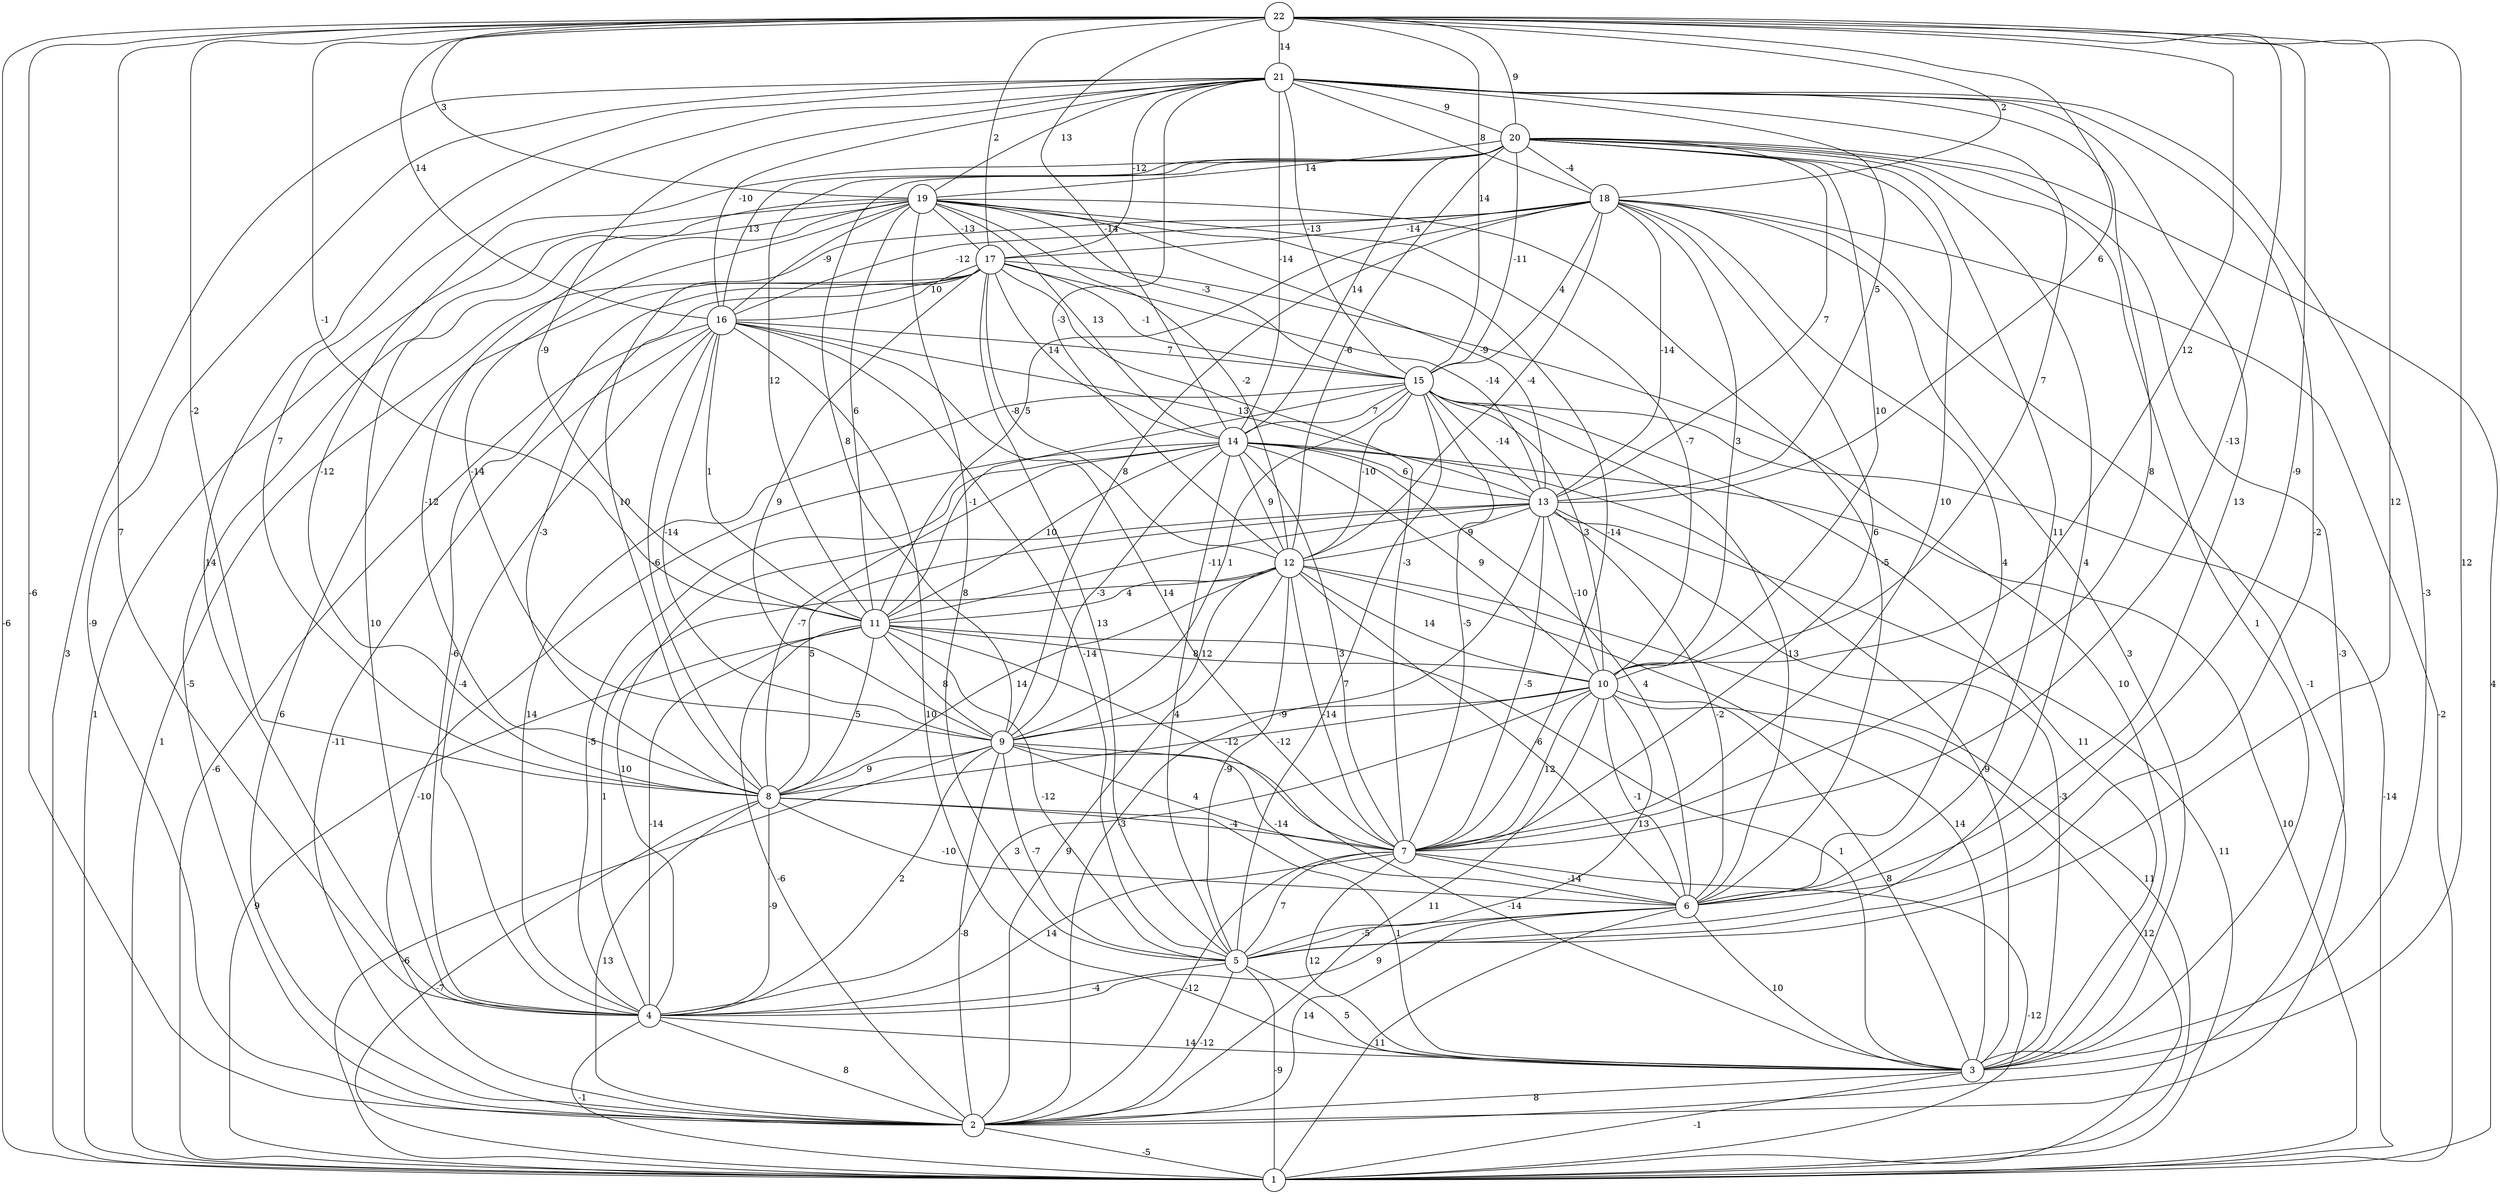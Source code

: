 graph { 
	 fontname="Helvetica,Arial,sans-serif" 
	 node [shape = circle]; 
	 22 -- 1 [label = "-6"];
	 22 -- 2 [label = "-6"];
	 22 -- 3 [label = "12"];
	 22 -- 4 [label = "7"];
	 22 -- 5 [label = "12"];
	 22 -- 6 [label = "-9"];
	 22 -- 7 [label = "-13"];
	 22 -- 8 [label = "-2"];
	 22 -- 10 [label = "12"];
	 22 -- 11 [label = "-1"];
	 22 -- 13 [label = "6"];
	 22 -- 14 [label = "-14"];
	 22 -- 15 [label = "14"];
	 22 -- 16 [label = "14"];
	 22 -- 17 [label = "2"];
	 22 -- 18 [label = "2"];
	 22 -- 19 [label = "3"];
	 22 -- 20 [label = "9"];
	 22 -- 21 [label = "14"];
	 21 -- 1 [label = "3"];
	 21 -- 2 [label = "-9"];
	 21 -- 3 [label = "-3"];
	 21 -- 4 [label = "14"];
	 21 -- 5 [label = "-2"];
	 21 -- 6 [label = "13"];
	 21 -- 7 [label = "8"];
	 21 -- 8 [label = "7"];
	 21 -- 10 [label = "7"];
	 21 -- 11 [label = "-9"];
	 21 -- 12 [label = "-3"];
	 21 -- 13 [label = "5"];
	 21 -- 14 [label = "-14"];
	 21 -- 15 [label = "-13"];
	 21 -- 16 [label = "-10"];
	 21 -- 17 [label = "-12"];
	 21 -- 18 [label = "8"];
	 21 -- 19 [label = "13"];
	 21 -- 20 [label = "9"];
	 20 -- 1 [label = "4"];
	 20 -- 2 [label = "-3"];
	 20 -- 3 [label = "1"];
	 20 -- 5 [label = "4"];
	 20 -- 6 [label = "11"];
	 20 -- 7 [label = "10"];
	 20 -- 8 [label = "-12"];
	 20 -- 9 [label = "8"];
	 20 -- 10 [label = "10"];
	 20 -- 11 [label = "12"];
	 20 -- 12 [label = "-6"];
	 20 -- 13 [label = "7"];
	 20 -- 14 [label = "14"];
	 20 -- 15 [label = "-11"];
	 20 -- 16 [label = "13"];
	 20 -- 18 [label = "-4"];
	 20 -- 19 [label = "14"];
	 19 -- 1 [label = "1"];
	 19 -- 2 [label = "-5"];
	 19 -- 4 [label = "10"];
	 19 -- 5 [label = "8"];
	 19 -- 6 [label = "-5"];
	 19 -- 7 [label = "-14"];
	 19 -- 8 [label = "-12"];
	 19 -- 9 [label = "-14"];
	 19 -- 10 [label = "-7"];
	 19 -- 11 [label = "6"];
	 19 -- 12 [label = "-2"];
	 19 -- 13 [label = "-9"];
	 19 -- 14 [label = "13"];
	 19 -- 15 [label = "-3"];
	 19 -- 16 [label = "-9"];
	 19 -- 17 [label = "-13"];
	 18 -- 1 [label = "-2"];
	 18 -- 2 [label = "-1"];
	 18 -- 3 [label = "3"];
	 18 -- 6 [label = "4"];
	 18 -- 7 [label = "6"];
	 18 -- 8 [label = "10"];
	 18 -- 9 [label = "8"];
	 18 -- 10 [label = "3"];
	 18 -- 11 [label = "5"];
	 18 -- 12 [label = "-4"];
	 18 -- 13 [label = "-14"];
	 18 -- 15 [label = "4"];
	 18 -- 16 [label = "-12"];
	 18 -- 17 [label = "-14"];
	 17 -- 1 [label = "1"];
	 17 -- 2 [label = "6"];
	 17 -- 3 [label = "10"];
	 17 -- 4 [label = "-6"];
	 17 -- 5 [label = "13"];
	 17 -- 7 [label = "-3"];
	 17 -- 8 [label = "-3"];
	 17 -- 9 [label = "9"];
	 17 -- 12 [label = "-8"];
	 17 -- 13 [label = "-14"];
	 17 -- 14 [label = "14"];
	 17 -- 15 [label = "-1"];
	 17 -- 16 [label = "10"];
	 16 -- 1 [label = "-6"];
	 16 -- 2 [label = "-11"];
	 16 -- 3 [label = "10"];
	 16 -- 4 [label = "-4"];
	 16 -- 5 [label = "-14"];
	 16 -- 7 [label = "14"];
	 16 -- 8 [label = "-6"];
	 16 -- 9 [label = "-14"];
	 16 -- 11 [label = "1"];
	 16 -- 13 [label = "13"];
	 16 -- 15 [label = "7"];
	 15 -- 1 [label = "-14"];
	 15 -- 3 [label = "11"];
	 15 -- 4 [label = "14"];
	 15 -- 5 [label = "7"];
	 15 -- 6 [label = "13"];
	 15 -- 7 [label = "-5"];
	 15 -- 9 [label = "1"];
	 15 -- 10 [label = "3"];
	 15 -- 11 [label = "-1"];
	 15 -- 12 [label = "-10"];
	 15 -- 13 [label = "-14"];
	 15 -- 14 [label = "7"];
	 14 -- 1 [label = "10"];
	 14 -- 2 [label = "-10"];
	 14 -- 3 [label = "-9"];
	 14 -- 4 [label = "-5"];
	 14 -- 5 [label = "4"];
	 14 -- 6 [label = "4"];
	 14 -- 7 [label = "3"];
	 14 -- 8 [label = "-7"];
	 14 -- 9 [label = "-3"];
	 14 -- 10 [label = "9"];
	 14 -- 11 [label = "10"];
	 14 -- 12 [label = "9"];
	 14 -- 13 [label = "6"];
	 13 -- 1 [label = "11"];
	 13 -- 2 [label = "-3"];
	 13 -- 3 [label = "-3"];
	 13 -- 4 [label = "10"];
	 13 -- 6 [label = "-2"];
	 13 -- 7 [label = "-5"];
	 13 -- 8 [label = "5"];
	 13 -- 10 [label = "-10"];
	 13 -- 11 [label = "-11"];
	 13 -- 12 [label = "-9"];
	 12 -- 1 [label = "11"];
	 12 -- 2 [label = "9"];
	 12 -- 3 [label = "14"];
	 12 -- 4 [label = "1"];
	 12 -- 5 [label = "-9"];
	 12 -- 6 [label = "-6"];
	 12 -- 7 [label = "-14"];
	 12 -- 8 [label = "14"];
	 12 -- 9 [label = "12"];
	 12 -- 10 [label = "14"];
	 12 -- 11 [label = "4"];
	 11 -- 1 [label = "9"];
	 11 -- 2 [label = "-6"];
	 11 -- 3 [label = "1"];
	 11 -- 4 [label = "-14"];
	 11 -- 5 [label = "-12"];
	 11 -- 7 [label = "-12"];
	 11 -- 8 [label = "5"];
	 11 -- 9 [label = "8"];
	 11 -- 10 [label = "8"];
	 10 -- 1 [label = "12"];
	 10 -- 2 [label = "11"];
	 10 -- 3 [label = "8"];
	 10 -- 4 [label = "3"];
	 10 -- 5 [label = "13"];
	 10 -- 6 [label = "-1"];
	 10 -- 7 [label = "12"];
	 10 -- 8 [label = "-12"];
	 10 -- 9 [label = "-9"];
	 9 -- 1 [label = "-6"];
	 9 -- 2 [label = "-8"];
	 9 -- 3 [label = "-14"];
	 9 -- 4 [label = "2"];
	 9 -- 5 [label = "-7"];
	 9 -- 6 [label = "-14"];
	 9 -- 7 [label = "4"];
	 9 -- 8 [label = "9"];
	 8 -- 1 [label = "-7"];
	 8 -- 2 [label = "13"];
	 8 -- 3 [label = "1"];
	 8 -- 4 [label = "-9"];
	 8 -- 6 [label = "-10"];
	 8 -- 7 [label = "-4"];
	 7 -- 1 [label = "-12"];
	 7 -- 2 [label = "-12"];
	 7 -- 3 [label = "12"];
	 7 -- 4 [label = "14"];
	 7 -- 5 [label = "7"];
	 7 -- 6 [label = "-14"];
	 6 -- 1 [label = "11"];
	 6 -- 2 [label = "14"];
	 6 -- 3 [label = "10"];
	 6 -- 4 [label = "9"];
	 6 -- 5 [label = "-5"];
	 5 -- 1 [label = "-9"];
	 5 -- 2 [label = "-12"];
	 5 -- 3 [label = "5"];
	 5 -- 4 [label = "-4"];
	 4 -- 1 [label = "-1"];
	 4 -- 2 [label = "8"];
	 4 -- 3 [label = "14"];
	 3 -- 1 [label = "-1"];
	 3 -- 2 [label = "8"];
	 2 -- 1 [label = "-5"];
	 1;
	 2;
	 3;
	 4;
	 5;
	 6;
	 7;
	 8;
	 9;
	 10;
	 11;
	 12;
	 13;
	 14;
	 15;
	 16;
	 17;
	 18;
	 19;
	 20;
	 21;
	 22;
}
